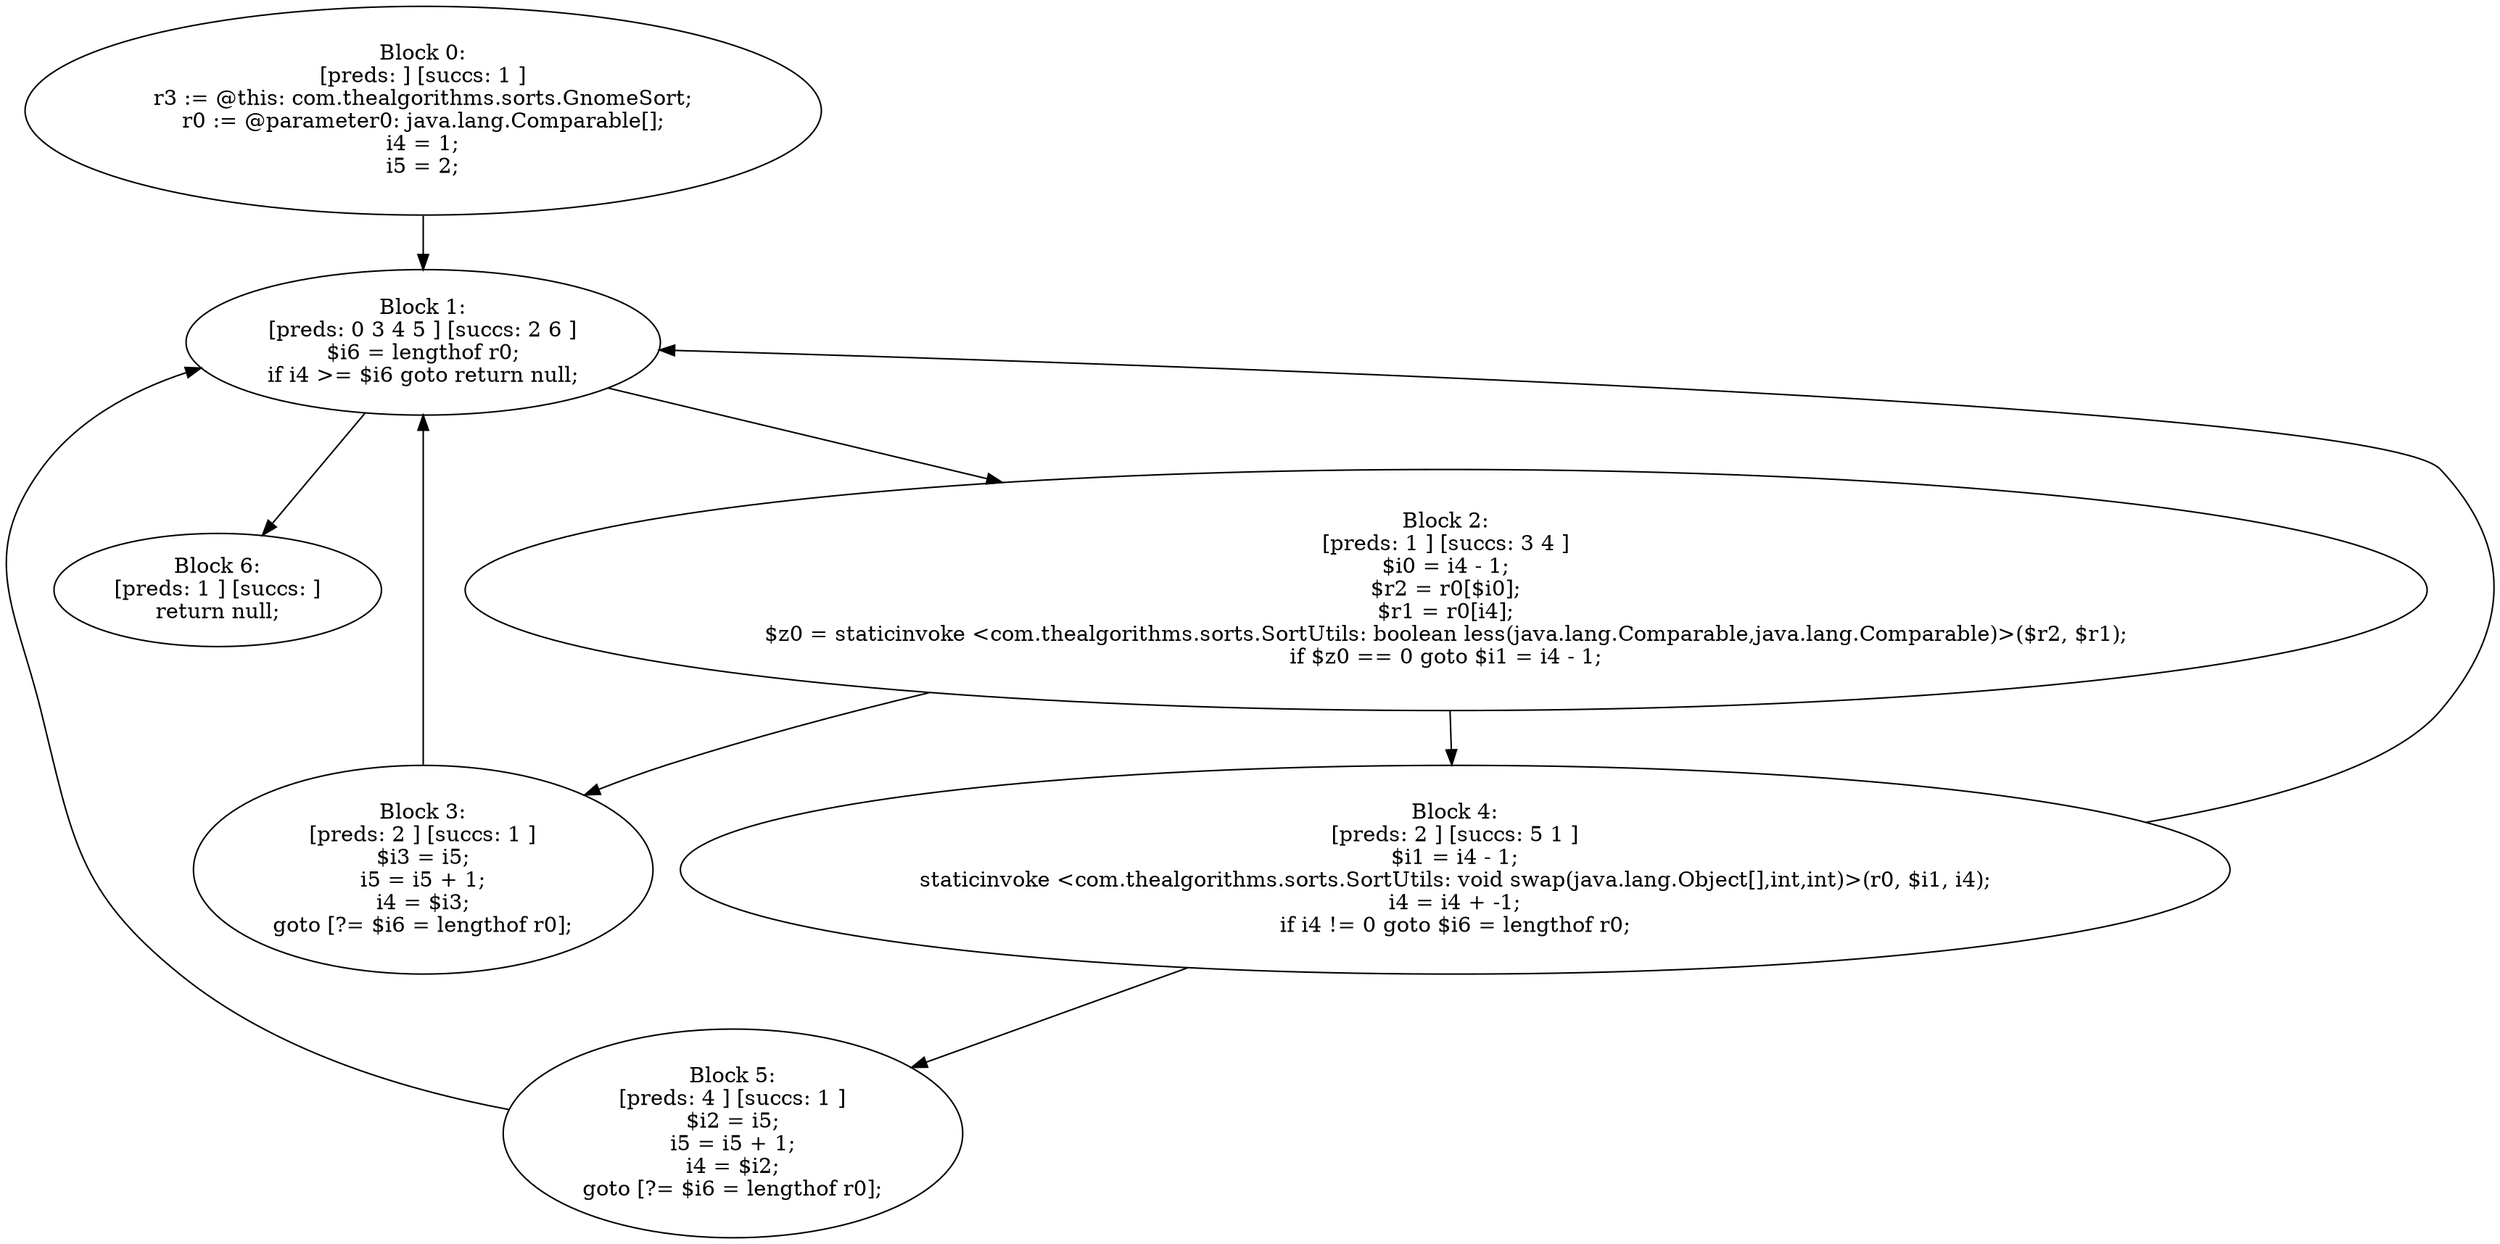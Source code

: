 digraph "unitGraph" {
    "Block 0:
[preds: ] [succs: 1 ]
r3 := @this: com.thealgorithms.sorts.GnomeSort;
r0 := @parameter0: java.lang.Comparable[];
i4 = 1;
i5 = 2;
"
    "Block 1:
[preds: 0 3 4 5 ] [succs: 2 6 ]
$i6 = lengthof r0;
if i4 >= $i6 goto return null;
"
    "Block 2:
[preds: 1 ] [succs: 3 4 ]
$i0 = i4 - 1;
$r2 = r0[$i0];
$r1 = r0[i4];
$z0 = staticinvoke <com.thealgorithms.sorts.SortUtils: boolean less(java.lang.Comparable,java.lang.Comparable)>($r2, $r1);
if $z0 == 0 goto $i1 = i4 - 1;
"
    "Block 3:
[preds: 2 ] [succs: 1 ]
$i3 = i5;
i5 = i5 + 1;
i4 = $i3;
goto [?= $i6 = lengthof r0];
"
    "Block 4:
[preds: 2 ] [succs: 5 1 ]
$i1 = i4 - 1;
staticinvoke <com.thealgorithms.sorts.SortUtils: void swap(java.lang.Object[],int,int)>(r0, $i1, i4);
i4 = i4 + -1;
if i4 != 0 goto $i6 = lengthof r0;
"
    "Block 5:
[preds: 4 ] [succs: 1 ]
$i2 = i5;
i5 = i5 + 1;
i4 = $i2;
goto [?= $i6 = lengthof r0];
"
    "Block 6:
[preds: 1 ] [succs: ]
return null;
"
    "Block 0:
[preds: ] [succs: 1 ]
r3 := @this: com.thealgorithms.sorts.GnomeSort;
r0 := @parameter0: java.lang.Comparable[];
i4 = 1;
i5 = 2;
"->"Block 1:
[preds: 0 3 4 5 ] [succs: 2 6 ]
$i6 = lengthof r0;
if i4 >= $i6 goto return null;
";
    "Block 1:
[preds: 0 3 4 5 ] [succs: 2 6 ]
$i6 = lengthof r0;
if i4 >= $i6 goto return null;
"->"Block 2:
[preds: 1 ] [succs: 3 4 ]
$i0 = i4 - 1;
$r2 = r0[$i0];
$r1 = r0[i4];
$z0 = staticinvoke <com.thealgorithms.sorts.SortUtils: boolean less(java.lang.Comparable,java.lang.Comparable)>($r2, $r1);
if $z0 == 0 goto $i1 = i4 - 1;
";
    "Block 1:
[preds: 0 3 4 5 ] [succs: 2 6 ]
$i6 = lengthof r0;
if i4 >= $i6 goto return null;
"->"Block 6:
[preds: 1 ] [succs: ]
return null;
";
    "Block 2:
[preds: 1 ] [succs: 3 4 ]
$i0 = i4 - 1;
$r2 = r0[$i0];
$r1 = r0[i4];
$z0 = staticinvoke <com.thealgorithms.sorts.SortUtils: boolean less(java.lang.Comparable,java.lang.Comparable)>($r2, $r1);
if $z0 == 0 goto $i1 = i4 - 1;
"->"Block 3:
[preds: 2 ] [succs: 1 ]
$i3 = i5;
i5 = i5 + 1;
i4 = $i3;
goto [?= $i6 = lengthof r0];
";
    "Block 2:
[preds: 1 ] [succs: 3 4 ]
$i0 = i4 - 1;
$r2 = r0[$i0];
$r1 = r0[i4];
$z0 = staticinvoke <com.thealgorithms.sorts.SortUtils: boolean less(java.lang.Comparable,java.lang.Comparable)>($r2, $r1);
if $z0 == 0 goto $i1 = i4 - 1;
"->"Block 4:
[preds: 2 ] [succs: 5 1 ]
$i1 = i4 - 1;
staticinvoke <com.thealgorithms.sorts.SortUtils: void swap(java.lang.Object[],int,int)>(r0, $i1, i4);
i4 = i4 + -1;
if i4 != 0 goto $i6 = lengthof r0;
";
    "Block 3:
[preds: 2 ] [succs: 1 ]
$i3 = i5;
i5 = i5 + 1;
i4 = $i3;
goto [?= $i6 = lengthof r0];
"->"Block 1:
[preds: 0 3 4 5 ] [succs: 2 6 ]
$i6 = lengthof r0;
if i4 >= $i6 goto return null;
";
    "Block 4:
[preds: 2 ] [succs: 5 1 ]
$i1 = i4 - 1;
staticinvoke <com.thealgorithms.sorts.SortUtils: void swap(java.lang.Object[],int,int)>(r0, $i1, i4);
i4 = i4 + -1;
if i4 != 0 goto $i6 = lengthof r0;
"->"Block 5:
[preds: 4 ] [succs: 1 ]
$i2 = i5;
i5 = i5 + 1;
i4 = $i2;
goto [?= $i6 = lengthof r0];
";
    "Block 4:
[preds: 2 ] [succs: 5 1 ]
$i1 = i4 - 1;
staticinvoke <com.thealgorithms.sorts.SortUtils: void swap(java.lang.Object[],int,int)>(r0, $i1, i4);
i4 = i4 + -1;
if i4 != 0 goto $i6 = lengthof r0;
"->"Block 1:
[preds: 0 3 4 5 ] [succs: 2 6 ]
$i6 = lengthof r0;
if i4 >= $i6 goto return null;
";
    "Block 5:
[preds: 4 ] [succs: 1 ]
$i2 = i5;
i5 = i5 + 1;
i4 = $i2;
goto [?= $i6 = lengthof r0];
"->"Block 1:
[preds: 0 3 4 5 ] [succs: 2 6 ]
$i6 = lengthof r0;
if i4 >= $i6 goto return null;
";
}
